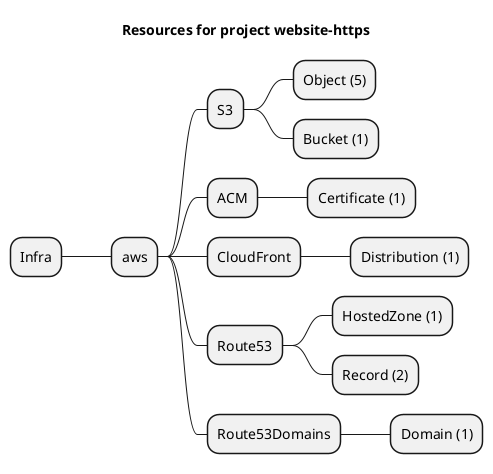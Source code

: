 @startmindmap
title Resources for project website-https
skinparam monochrome true
+ Infra
++ aws
+++ S3
++++ Object (5)
++++ Bucket (1)
+++ ACM
++++ Certificate (1)
+++ CloudFront
++++ Distribution (1)
+++ Route53
++++ HostedZone (1)
++++ Record (2)
+++ Route53Domains
++++ Domain (1)
@endmindmap